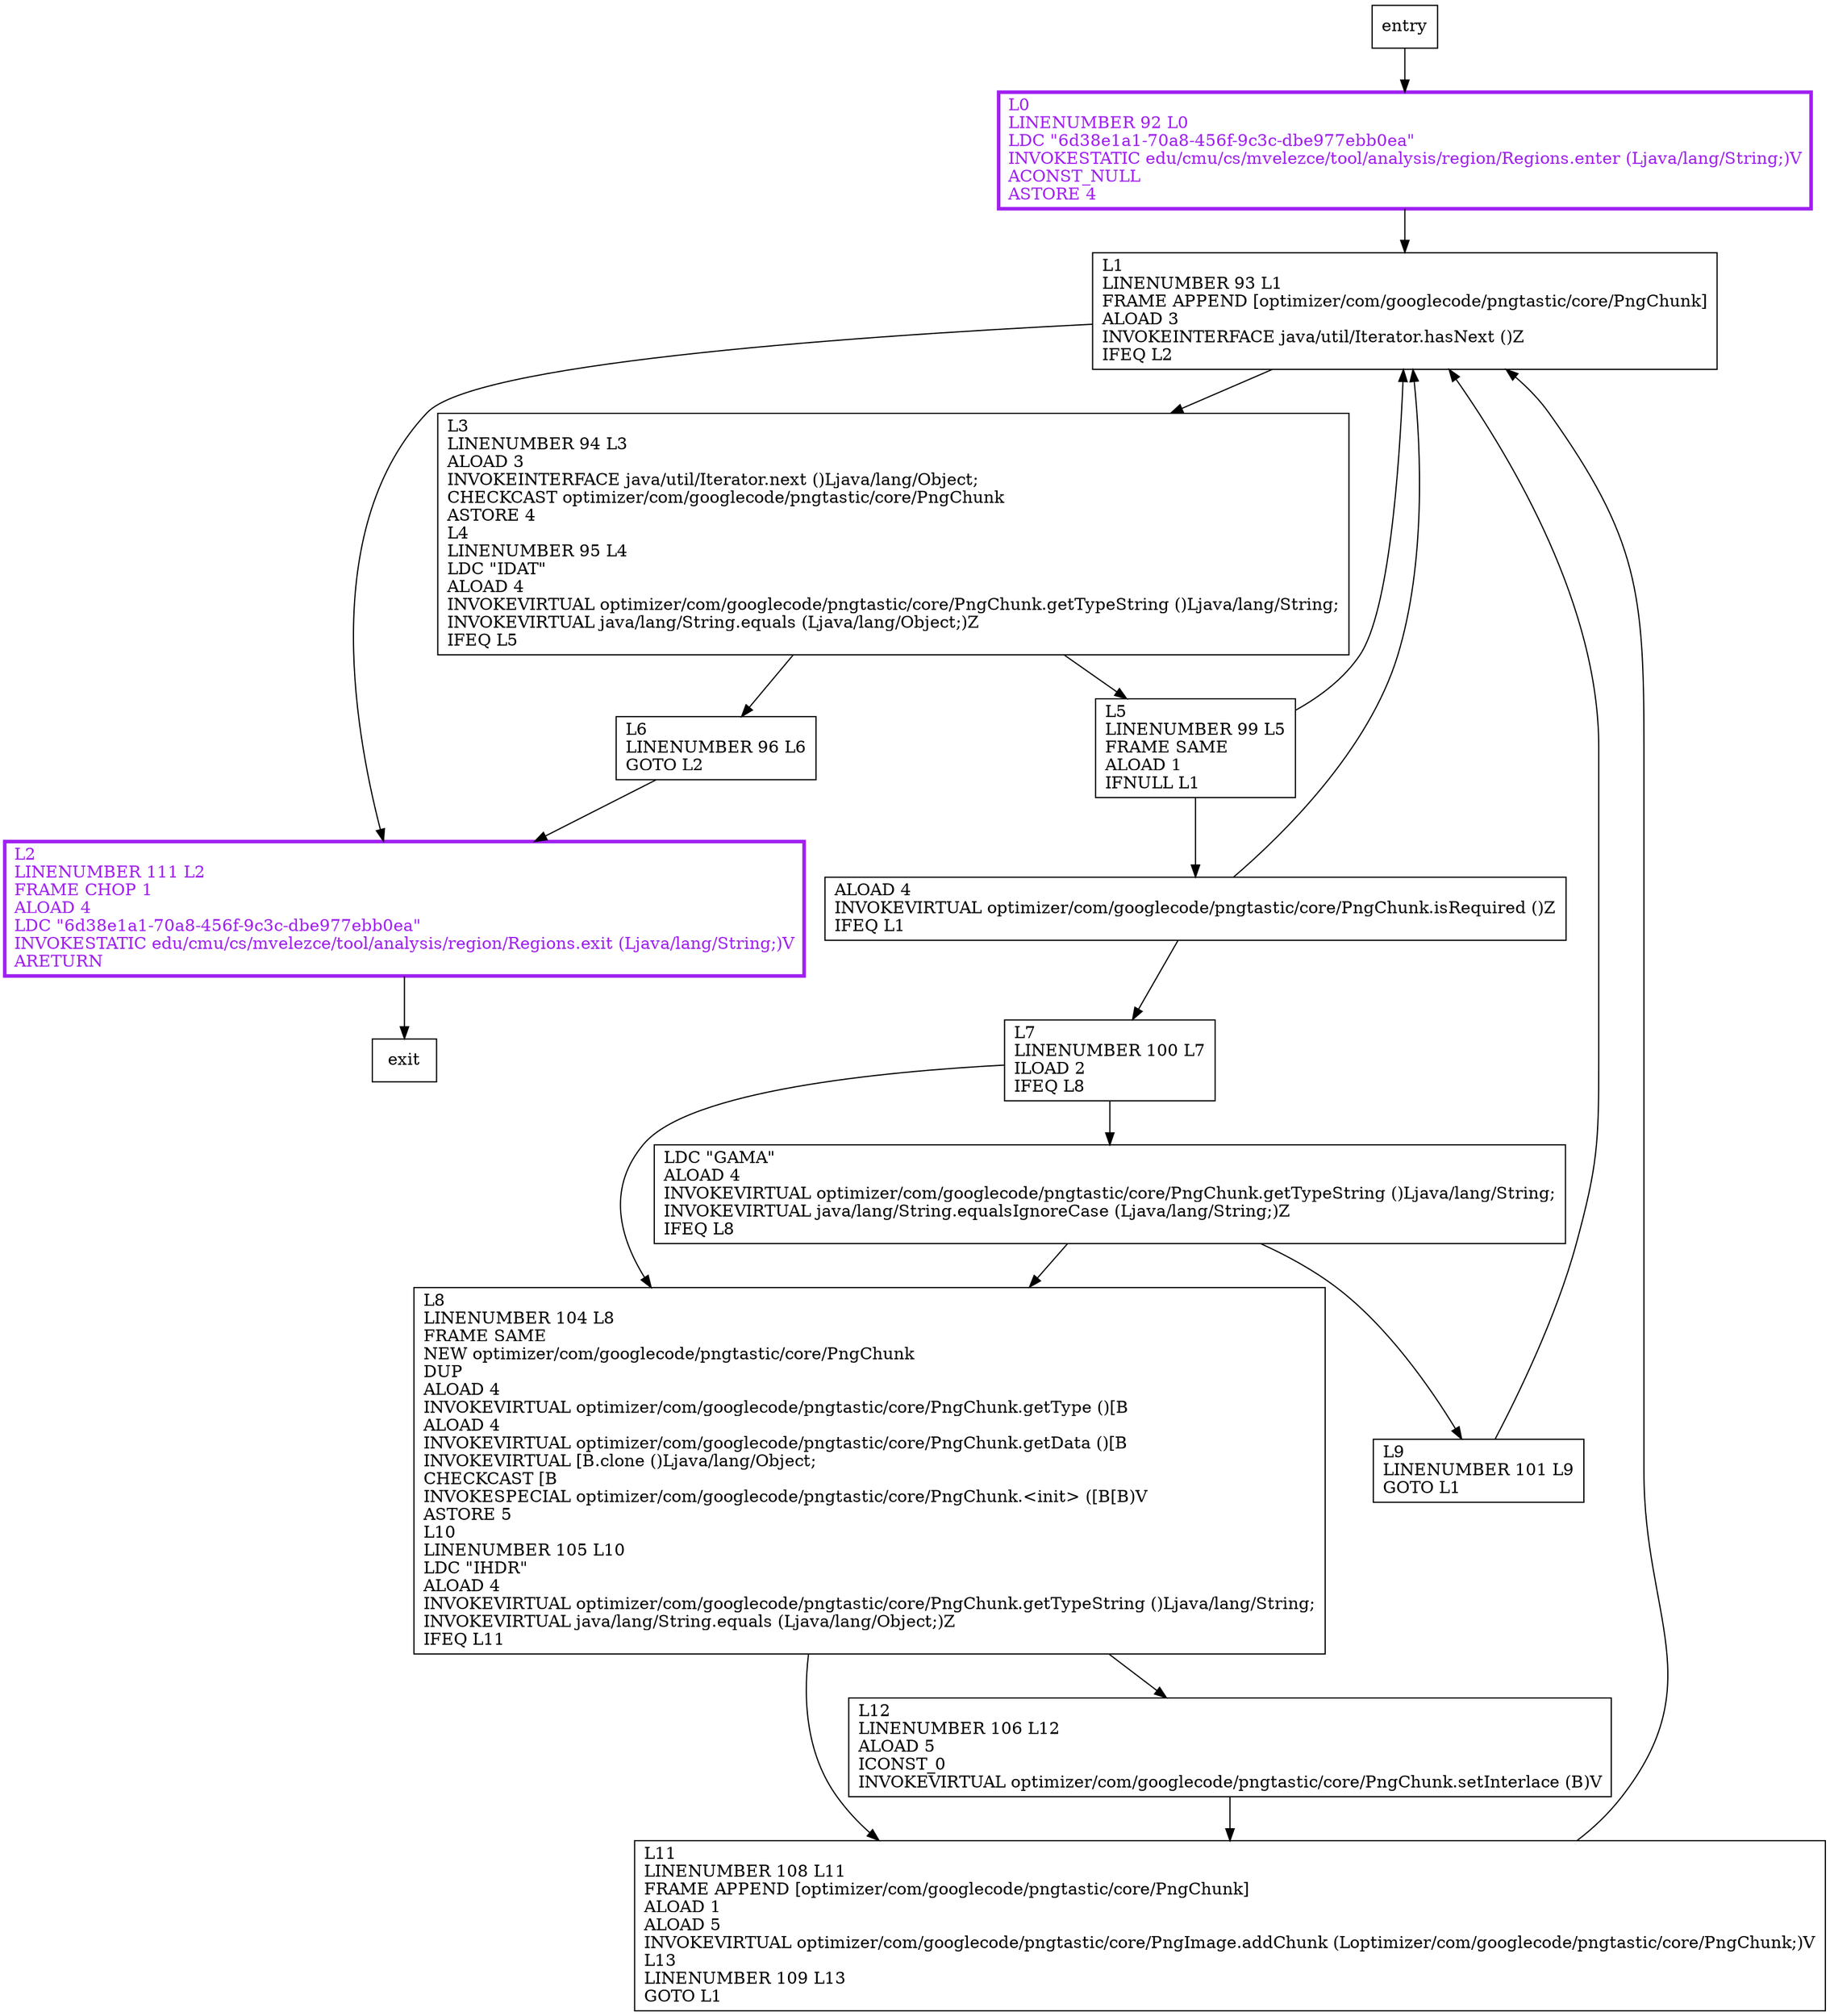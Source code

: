 digraph processHeadChunks {
node [shape=record];
1854482768 [label="L1\lLINENUMBER 93 L1\lFRAME APPEND [optimizer/com/googlecode/pngtastic/core/PngChunk]\lALOAD 3\lINVOKEINTERFACE java/util/Iterator.hasNext ()Z\lIFEQ L2\l"];
1317520755 [label="L6\lLINENUMBER 96 L6\lGOTO L2\l"];
2097657049 [label="L8\lLINENUMBER 104 L8\lFRAME SAME\lNEW optimizer/com/googlecode/pngtastic/core/PngChunk\lDUP\lALOAD 4\lINVOKEVIRTUAL optimizer/com/googlecode/pngtastic/core/PngChunk.getType ()[B\lALOAD 4\lINVOKEVIRTUAL optimizer/com/googlecode/pngtastic/core/PngChunk.getData ()[B\lINVOKEVIRTUAL [B.clone ()Ljava/lang/Object;\lCHECKCAST [B\lINVOKESPECIAL optimizer/com/googlecode/pngtastic/core/PngChunk.\<init\> ([B[B)V\lASTORE 5\lL10\lLINENUMBER 105 L10\lLDC \"IHDR\"\lALOAD 4\lINVOKEVIRTUAL optimizer/com/googlecode/pngtastic/core/PngChunk.getTypeString ()Ljava/lang/String;\lINVOKEVIRTUAL java/lang/String.equals (Ljava/lang/Object;)Z\lIFEQ L11\l"];
1524879744 [label="LDC \"GAMA\"\lALOAD 4\lINVOKEVIRTUAL optimizer/com/googlecode/pngtastic/core/PngChunk.getTypeString ()Ljava/lang/String;\lINVOKEVIRTUAL java/lang/String.equalsIgnoreCase (Ljava/lang/String;)Z\lIFEQ L8\l"];
1194044628 [label="L0\lLINENUMBER 92 L0\lLDC \"6d38e1a1-70a8-456f-9c3c-dbe977ebb0ea\"\lINVOKESTATIC edu/cmu/cs/mvelezce/tool/analysis/region/Regions.enter (Ljava/lang/String;)V\lACONST_NULL\lASTORE 4\l"];
1409661450 [label="L9\lLINENUMBER 101 L9\lGOTO L1\l"];
53177826 [label="L11\lLINENUMBER 108 L11\lFRAME APPEND [optimizer/com/googlecode/pngtastic/core/PngChunk]\lALOAD 1\lALOAD 5\lINVOKEVIRTUAL optimizer/com/googlecode/pngtastic/core/PngImage.addChunk (Loptimizer/com/googlecode/pngtastic/core/PngChunk;)V\lL13\lLINENUMBER 109 L13\lGOTO L1\l"];
1137352738 [label="L12\lLINENUMBER 106 L12\lALOAD 5\lICONST_0\lINVOKEVIRTUAL optimizer/com/googlecode/pngtastic/core/PngChunk.setInterlace (B)V\l"];
825250835 [label="L3\lLINENUMBER 94 L3\lALOAD 3\lINVOKEINTERFACE java/util/Iterator.next ()Ljava/lang/Object;\lCHECKCAST optimizer/com/googlecode/pngtastic/core/PngChunk\lASTORE 4\lL4\lLINENUMBER 95 L4\lLDC \"IDAT\"\lALOAD 4\lINVOKEVIRTUAL optimizer/com/googlecode/pngtastic/core/PngChunk.getTypeString ()Ljava/lang/String;\lINVOKEVIRTUAL java/lang/String.equals (Ljava/lang/Object;)Z\lIFEQ L5\l"];
1563064414 [label="ALOAD 4\lINVOKEVIRTUAL optimizer/com/googlecode/pngtastic/core/PngChunk.isRequired ()Z\lIFEQ L1\l"];
232473676 [label="L7\lLINENUMBER 100 L7\lILOAD 2\lIFEQ L8\l"];
410454840 [label="L2\lLINENUMBER 111 L2\lFRAME CHOP 1\lALOAD 4\lLDC \"6d38e1a1-70a8-456f-9c3c-dbe977ebb0ea\"\lINVOKESTATIC edu/cmu/cs/mvelezce/tool/analysis/region/Regions.exit (Ljava/lang/String;)V\lARETURN\l"];
1414569505 [label="L5\lLINENUMBER 99 L5\lFRAME SAME\lALOAD 1\lIFNULL L1\l"];
entry;
exit;
1854482768 -> 825250835;
1854482768 -> 410454840;
1317520755 -> 410454840;
2097657049 -> 53177826;
2097657049 -> 1137352738;
1524879744 -> 2097657049;
1524879744 -> 1409661450;
1194044628 -> 1854482768;
1409661450 -> 1854482768;
entry -> 1194044628;
53177826 -> 1854482768;
1137352738 -> 53177826;
825250835 -> 1317520755;
825250835 -> 1414569505;
1563064414 -> 1854482768;
1563064414 -> 232473676;
232473676 -> 2097657049;
232473676 -> 1524879744;
410454840 -> exit;
1414569505 -> 1854482768;
1414569505 -> 1563064414;
1194044628[fontcolor="purple", penwidth=3, color="purple"];
410454840[fontcolor="purple", penwidth=3, color="purple"];
}
